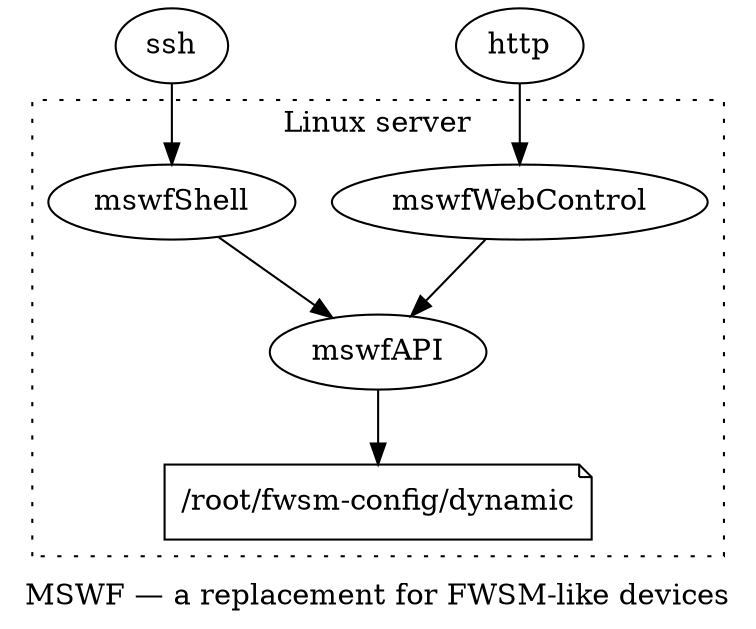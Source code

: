 digraph MSWF {
	label="MSWF — a replacement for FWSM-like devices"

	subgraph cluster_linux_server {
		graph[style=dotted label="Linux server"];
		mswfShell
		mswfAPI
		mswfWebControl
		fwsmConfigFile[shape=note label="/root/fwsm-config/dynamic"]

		mswfShell -> mswfAPI
		mswfWebControl -> mswfAPI
		mswfAPI -> fwsmConfigFile
	}

	ssh -> mswfShell
	http -> mswfWebControl
}

